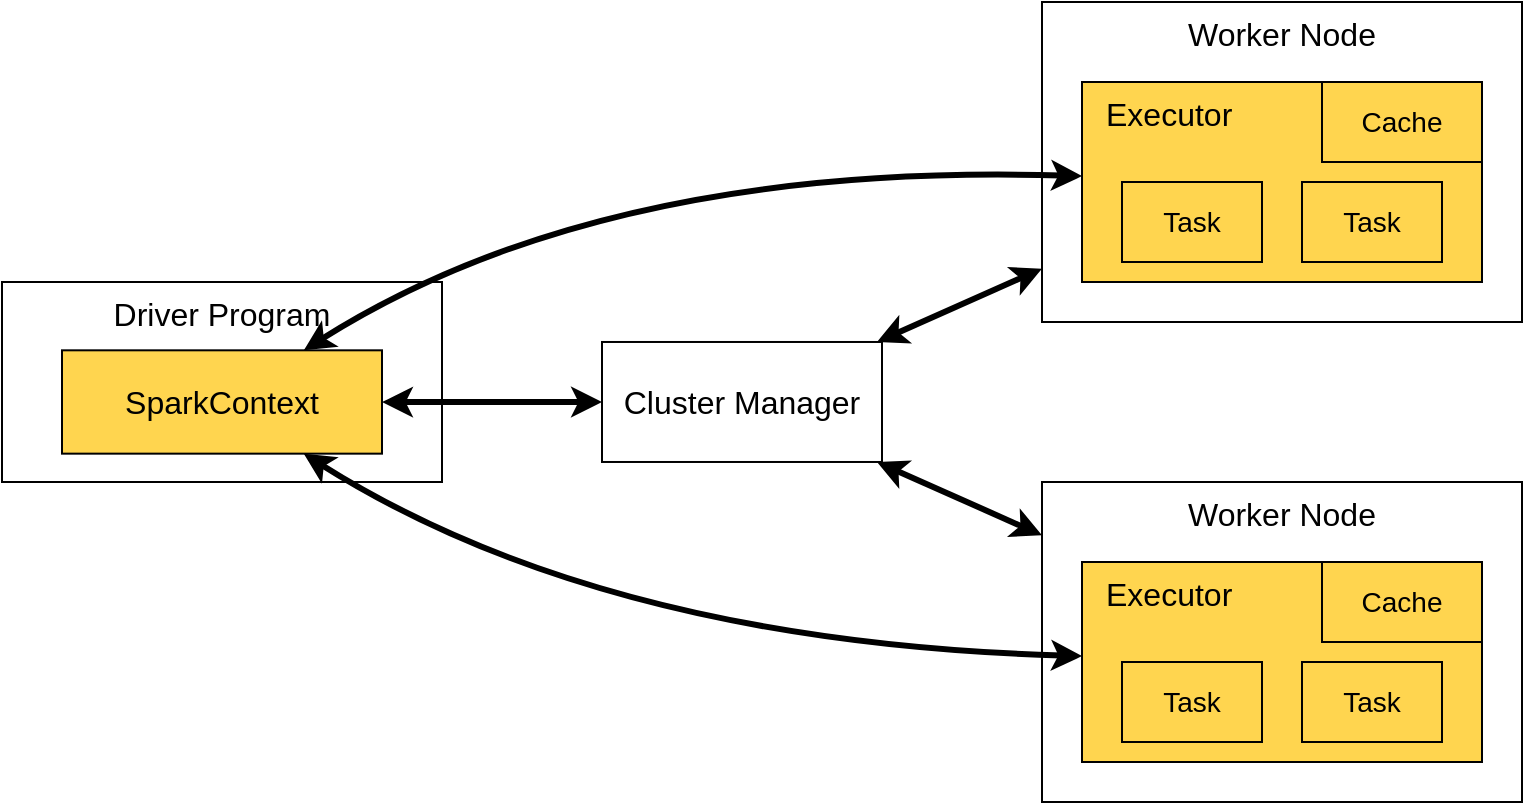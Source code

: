 <mxfile version="22.1.2" type="device" pages="3">
  <diagram name="components" id="6uwE3CmDMKnUcE6qF4KC">
    <mxGraphModel dx="1242" dy="793" grid="1" gridSize="10" guides="1" tooltips="1" connect="1" arrows="1" fold="1" page="0" pageScale="1" pageWidth="827" pageHeight="1169" math="0" shadow="0">
      <root>
        <mxCell id="0" />
        <mxCell id="1" parent="0" />
        <mxCell id="cga-R_EEq7vLaIP5d37j-1" value="Driver Program" style="rounded=0;whiteSpace=wrap;html=1;fontSize=16;verticalAlign=top;container=1;collapsible=0;recursiveResize=0;" parent="1" vertex="1">
          <mxGeometry x="140" y="180" width="220" height="100" as="geometry" />
        </mxCell>
        <mxCell id="cga-R_EEq7vLaIP5d37j-2" value="SparkContext" style="rounded=0;whiteSpace=wrap;html=1;fontSize=16;verticalAlign=middle;fillColor=#ffd54f;" parent="cga-R_EEq7vLaIP5d37j-1" vertex="1">
          <mxGeometry x="30" y="34.16" width="160" height="51.67" as="geometry" />
        </mxCell>
        <mxCell id="cga-R_EEq7vLaIP5d37j-20" style="rounded=0;orthogonalLoop=1;jettySize=auto;html=1;startArrow=classic;startFill=1;strokeWidth=3;" parent="1" source="cga-R_EEq7vLaIP5d37j-3" target="cga-R_EEq7vLaIP5d37j-6" edge="1">
          <mxGeometry relative="1" as="geometry" />
        </mxCell>
        <mxCell id="cga-R_EEq7vLaIP5d37j-21" style="rounded=0;orthogonalLoop=1;jettySize=auto;html=1;startArrow=classic;startFill=1;strokeWidth=3;" parent="1" source="cga-R_EEq7vLaIP5d37j-3" target="cga-R_EEq7vLaIP5d37j-15" edge="1">
          <mxGeometry relative="1" as="geometry" />
        </mxCell>
        <mxCell id="cga-R_EEq7vLaIP5d37j-3" value="Cluster Manager" style="rounded=0;whiteSpace=wrap;html=1;fontSize=16;verticalAlign=middle;container=1;collapsible=0;" parent="1" vertex="1">
          <mxGeometry x="440" y="209.99" width="140" height="60" as="geometry" />
        </mxCell>
        <mxCell id="cga-R_EEq7vLaIP5d37j-5" style="edgeStyle=orthogonalEdgeStyle;rounded=0;orthogonalLoop=1;jettySize=auto;html=1;entryX=0;entryY=0.5;entryDx=0;entryDy=0;startArrow=classic;startFill=1;strokeWidth=3;" parent="1" source="cga-R_EEq7vLaIP5d37j-2" target="cga-R_EEq7vLaIP5d37j-3" edge="1">
          <mxGeometry relative="1" as="geometry">
            <mxPoint x="360" y="300" as="sourcePoint" />
          </mxGeometry>
        </mxCell>
        <mxCell id="cga-R_EEq7vLaIP5d37j-6" value="Worker Node" style="rounded=0;whiteSpace=wrap;html=1;fontSize=16;verticalAlign=top;container=1;collapsible=0;" parent="1" vertex="1">
          <mxGeometry x="660" y="40" width="240" height="160" as="geometry" />
        </mxCell>
        <mxCell id="cga-R_EEq7vLaIP5d37j-7" value="Executor" style="rounded=0;whiteSpace=wrap;html=1;fontSize=16;verticalAlign=top;fillColor=#ffd54f;align=left;spacingLeft=10;" parent="cga-R_EEq7vLaIP5d37j-6" vertex="1">
          <mxGeometry x="20" y="40" width="200" height="100" as="geometry" />
        </mxCell>
        <mxCell id="cga-R_EEq7vLaIP5d37j-8" value="Cache" style="rounded=0;whiteSpace=wrap;html=1;fillColor=none;fontSize=14;" parent="cga-R_EEq7vLaIP5d37j-6" vertex="1">
          <mxGeometry x="140" y="40" width="80" height="40" as="geometry" />
        </mxCell>
        <mxCell id="cga-R_EEq7vLaIP5d37j-9" value="Task" style="rounded=0;whiteSpace=wrap;html=1;fontSize=14;fillColor=none;" parent="cga-R_EEq7vLaIP5d37j-6" vertex="1">
          <mxGeometry x="40" y="90" width="70" height="40" as="geometry" />
        </mxCell>
        <mxCell id="cga-R_EEq7vLaIP5d37j-14" value="Task" style="rounded=0;whiteSpace=wrap;html=1;fontSize=14;fillColor=none;" parent="cga-R_EEq7vLaIP5d37j-6" vertex="1">
          <mxGeometry x="130" y="90" width="70" height="40" as="geometry" />
        </mxCell>
        <mxCell id="cga-R_EEq7vLaIP5d37j-15" value="Worker Node" style="rounded=0;whiteSpace=wrap;html=1;fontSize=16;verticalAlign=top;container=1;collapsible=0;" parent="1" vertex="1">
          <mxGeometry x="660" y="280" width="240" height="160" as="geometry" />
        </mxCell>
        <mxCell id="cga-R_EEq7vLaIP5d37j-16" value="Executor" style="rounded=0;whiteSpace=wrap;html=1;fontSize=16;verticalAlign=top;fillColor=#ffd54f;align=left;spacingLeft=10;" parent="cga-R_EEq7vLaIP5d37j-15" vertex="1">
          <mxGeometry x="20" y="40" width="200" height="100" as="geometry" />
        </mxCell>
        <mxCell id="cga-R_EEq7vLaIP5d37j-17" value="Cache" style="rounded=0;whiteSpace=wrap;html=1;fillColor=none;fontSize=14;" parent="cga-R_EEq7vLaIP5d37j-15" vertex="1">
          <mxGeometry x="140" y="40" width="80" height="40" as="geometry" />
        </mxCell>
        <mxCell id="cga-R_EEq7vLaIP5d37j-18" value="Task" style="rounded=0;whiteSpace=wrap;html=1;fontSize=14;fillColor=none;" parent="cga-R_EEq7vLaIP5d37j-15" vertex="1">
          <mxGeometry x="40" y="90" width="70" height="40" as="geometry" />
        </mxCell>
        <mxCell id="cga-R_EEq7vLaIP5d37j-19" value="Task" style="rounded=0;whiteSpace=wrap;html=1;fontSize=14;fillColor=none;" parent="cga-R_EEq7vLaIP5d37j-15" vertex="1">
          <mxGeometry x="130" y="90" width="70" height="40" as="geometry" />
        </mxCell>
        <mxCell id="cga-R_EEq7vLaIP5d37j-23" value="" style="curved=1;endArrow=classic;html=1;rounded=0;startArrow=classic;startFill=1;strokeWidth=3;" parent="1" source="cga-R_EEq7vLaIP5d37j-2" target="cga-R_EEq7vLaIP5d37j-7" edge="1">
          <mxGeometry width="50" height="50" relative="1" as="geometry">
            <mxPoint x="440" y="110" as="sourcePoint" />
            <mxPoint x="490" y="60" as="targetPoint" />
            <Array as="points">
              <mxPoint x="440" y="120" />
            </Array>
          </mxGeometry>
        </mxCell>
        <mxCell id="cga-R_EEq7vLaIP5d37j-24" value="" style="curved=1;endArrow=classic;html=1;rounded=0;startArrow=classic;startFill=1;strokeWidth=3;" parent="1" source="cga-R_EEq7vLaIP5d37j-2" target="cga-R_EEq7vLaIP5d37j-16" edge="1">
          <mxGeometry width="50" height="50" relative="1" as="geometry">
            <mxPoint x="195" y="470" as="sourcePoint" />
            <mxPoint x="580" y="393" as="targetPoint" />
            <Array as="points">
              <mxPoint x="440" y="360" />
            </Array>
          </mxGeometry>
        </mxCell>
      </root>
    </mxGraphModel>
  </diagram>
  <diagram id="b59i6V6nP7IIC-NLzG2b" name="application">
    <mxGraphModel dx="828" dy="529" grid="1" gridSize="10" guides="1" tooltips="1" connect="1" arrows="1" fold="1" page="0" pageScale="1" pageWidth="827" pageHeight="1169" math="0" shadow="0">
      <root>
        <mxCell id="0" />
        <mxCell id="1" parent="0" />
        <mxCell id="NBEzxdY9oZVqOFJQBJ_--1" value="Application" style="rounded=0;whiteSpace=wrap;html=1;fontSize=18;verticalAlign=top;container=1;collapsible=0;recursiveResize=0;fillColor=#4db6ac;strokeColor=none;fontColor=#FFFFFF;" vertex="1" parent="1">
          <mxGeometry x="80" y="160" width="360" height="260" as="geometry" />
        </mxCell>
        <mxCell id="d0dwIHf-o8HOGDUgd_Ec-1" value="Job 1" style="rounded=0;whiteSpace=wrap;html=1;fontSize=16;verticalAlign=top;container=1;collapsible=0;recursiveResize=0;fillColor=#009688;strokeColor=none;fontColor=#FFFFFF;" vertex="1" parent="NBEzxdY9oZVqOFJQBJ_--1">
          <mxGeometry x="10" y="40" width="340" height="160" as="geometry" />
        </mxCell>
        <mxCell id="d0dwIHf-o8HOGDUgd_Ec-8" value="Stage 1" style="rounded=0;whiteSpace=wrap;html=1;fontSize=16;verticalAlign=top;container=1;collapsible=0;recursiveResize=0;fillColor=#00796b;strokeColor=none;fontColor=#FFFFFF;" vertex="1" parent="d0dwIHf-o8HOGDUgd_Ec-1">
          <mxGeometry x="10" y="30" width="250" height="120" as="geometry" />
        </mxCell>
        <mxCell id="d0dwIHf-o8HOGDUgd_Ec-9" value="Task Set" style="rounded=0;whiteSpace=wrap;html=1;fontSize=16;verticalAlign=top;container=1;collapsible=0;recursiveResize=0;fillColor=none;strokeColor=#004d40;fontColor=#FFFFFF;" vertex="1" parent="d0dwIHf-o8HOGDUgd_Ec-8">
          <mxGeometry x="10" y="30" width="230" height="80" as="geometry" />
        </mxCell>
        <mxCell id="d0dwIHf-o8HOGDUgd_Ec-10" value="Task 1" style="rounded=0;whiteSpace=wrap;html=1;fontSize=14;verticalAlign=middle;fillColor=#004d40;strokeColor=none;fontColor=#FFFFFF;" vertex="1" parent="d0dwIHf-o8HOGDUgd_Ec-9">
          <mxGeometry x="10" y="35" width="60" height="35" as="geometry" />
        </mxCell>
        <mxCell id="d0dwIHf-o8HOGDUgd_Ec-11" value="……" style="rounded=0;whiteSpace=wrap;html=1;fontSize=14;verticalAlign=middle;fillColor=#004d40;strokeColor=none;fontColor=#FFFFFF;" vertex="1" parent="d0dwIHf-o8HOGDUgd_Ec-9">
          <mxGeometry x="80" y="35" width="60" height="35" as="geometry" />
        </mxCell>
        <mxCell id="d0dwIHf-o8HOGDUgd_Ec-12" value="Task N" style="rounded=0;whiteSpace=wrap;html=1;fontSize=14;verticalAlign=middle;fillColor=#004d40;strokeColor=none;fontColor=#FFFFFF;" vertex="1" parent="d0dwIHf-o8HOGDUgd_Ec-9">
          <mxGeometry x="150" y="35" width="60" height="35" as="geometry" />
        </mxCell>
        <mxCell id="d0dwIHf-o8HOGDUgd_Ec-13" value="Stage 2" style="rounded=0;whiteSpace=wrap;html=1;fontSize=14;verticalAlign=middle;fillColor=#00796b;strokeColor=none;fontColor=#FFFFFF;" vertex="1" parent="d0dwIHf-o8HOGDUgd_Ec-1">
          <mxGeometry x="270" y="30" width="60" height="35" as="geometry" />
        </mxCell>
        <mxCell id="d0dwIHf-o8HOGDUgd_Ec-14" value="……" style="rounded=0;whiteSpace=wrap;html=1;fontSize=14;verticalAlign=middle;fillColor=#00796b;strokeColor=none;fontColor=#FFFFFF;" vertex="1" parent="d0dwIHf-o8HOGDUgd_Ec-1">
          <mxGeometry x="270" y="72.5" width="60" height="35" as="geometry" />
        </mxCell>
        <mxCell id="d0dwIHf-o8HOGDUgd_Ec-15" value="Stage N" style="rounded=0;whiteSpace=wrap;html=1;fontSize=14;verticalAlign=middle;fillColor=#00796b;strokeColor=none;fontColor=#FFFFFF;" vertex="1" parent="d0dwIHf-o8HOGDUgd_Ec-1">
          <mxGeometry x="270" y="115" width="60" height="35" as="geometry" />
        </mxCell>
        <mxCell id="d0dwIHf-o8HOGDUgd_Ec-16" value="Job 2" style="rounded=0;whiteSpace=wrap;html=1;fontSize=14;verticalAlign=middle;fillColor=#009688;strokeColor=none;fontColor=#FFFFFF;" vertex="1" parent="NBEzxdY9oZVqOFJQBJ_--1">
          <mxGeometry x="10" y="210" width="100" height="35" as="geometry" />
        </mxCell>
        <mxCell id="d0dwIHf-o8HOGDUgd_Ec-20" value="……" style="rounded=0;whiteSpace=wrap;html=1;fontSize=14;verticalAlign=middle;fillColor=#009688;strokeColor=none;fontColor=#FFFFFF;" vertex="1" parent="NBEzxdY9oZVqOFJQBJ_--1">
          <mxGeometry x="130" y="210" width="100" height="35" as="geometry" />
        </mxCell>
        <mxCell id="d0dwIHf-o8HOGDUgd_Ec-21" value="Job N" style="rounded=0;whiteSpace=wrap;html=1;fontSize=14;verticalAlign=middle;fillColor=#009688;strokeColor=none;fontColor=#FFFFFF;" vertex="1" parent="NBEzxdY9oZVqOFJQBJ_--1">
          <mxGeometry x="250" y="210" width="100" height="35" as="geometry" />
        </mxCell>
      </root>
    </mxGraphModel>
  </diagram>
  <diagram id="MrYexomiOqLV6IAJZaSW" name="architecture">
    <mxGraphModel dx="1394" dy="1034" grid="1" gridSize="10" guides="1" tooltips="1" connect="1" arrows="1" fold="1" page="0" pageScale="1" pageWidth="827" pageHeight="1169" math="0" shadow="0">
      <root>
        <mxCell id="0" />
        <mxCell id="1" parent="0" />
        <mxCell id="CGe04lO_PZDayqATLHTA-1" value="Standalone" style="rounded=0;whiteSpace=wrap;html=1;fontSize=18;fillColor=#8d6e63;strokeColor=none;fontColor=#FFFFFF;" vertex="1" parent="1">
          <mxGeometry x="-280" y="90" width="120" height="60" as="geometry" />
        </mxCell>
        <mxCell id="CGe04lO_PZDayqATLHTA-2" value="Mesos" style="rounded=0;whiteSpace=wrap;html=1;fontSize=18;fillColor=#8d6e63;strokeColor=none;fontColor=#FFFFFF;" vertex="1" parent="1">
          <mxGeometry x="-140" y="90" width="120" height="60" as="geometry" />
        </mxCell>
        <mxCell id="CGe04lO_PZDayqATLHTA-3" value="Yarn" style="rounded=0;whiteSpace=wrap;html=1;fontSize=18;fillColor=#8d6e63;strokeColor=none;fontColor=#FFFFFF;" vertex="1" parent="1">
          <mxGeometry y="90" width="120" height="60" as="geometry" />
        </mxCell>
        <mxCell id="CGe04lO_PZDayqATLHTA-4" value="Kubernetes" style="rounded=0;whiteSpace=wrap;html=1;fontSize=18;fillColor=#8d6e63;strokeColor=none;fontColor=#FFFFFF;" vertex="1" parent="1">
          <mxGeometry x="140" y="90" width="120" height="60" as="geometry" />
        </mxCell>
        <mxCell id="CGe04lO_PZDayqATLHTA-5" value="Spark Core API" style="rounded=0;whiteSpace=wrap;html=1;fontSize=18;verticalAlign=top;container=1;recursiveResize=0;collapsible=0;fillColor=#009688;strokeColor=none;fontColor=#FFFFFF;" vertex="1" parent="1">
          <mxGeometry x="-280" y="-20" width="540" height="90" as="geometry" />
        </mxCell>
        <mxCell id="CGe04lO_PZDayqATLHTA-10" value="Java" style="rounded=0;whiteSpace=wrap;html=1;fontSize=18;strokeColor=none;fillColor=#00796b;fontColor=#FFFFFF;" vertex="1" parent="CGe04lO_PZDayqATLHTA-5">
          <mxGeometry x="20" y="40" width="60" height="40" as="geometry" />
        </mxCell>
        <mxCell id="CGe04lO_PZDayqATLHTA-11" value="Scala" style="rounded=0;whiteSpace=wrap;html=1;fontSize=18;strokeColor=none;fillColor=#00796b;fontColor=#FFFFFF;" vertex="1" parent="CGe04lO_PZDayqATLHTA-5">
          <mxGeometry x="130" y="40" width="60" height="40" as="geometry" />
        </mxCell>
        <mxCell id="CGe04lO_PZDayqATLHTA-12" value="Python" style="rounded=0;whiteSpace=wrap;html=1;fontSize=18;strokeColor=none;fillColor=#00796b;fontColor=#FFFFFF;" vertex="1" parent="CGe04lO_PZDayqATLHTA-5">
          <mxGeometry x="240" y="40" width="60" height="40" as="geometry" />
        </mxCell>
        <mxCell id="CGe04lO_PZDayqATLHTA-13" value="R" style="rounded=0;whiteSpace=wrap;html=1;fontSize=18;strokeColor=none;fillColor=#00796b;fontColor=#FFFFFF;" vertex="1" parent="CGe04lO_PZDayqATLHTA-5">
          <mxGeometry x="350" y="40" width="60" height="40" as="geometry" />
        </mxCell>
        <mxCell id="CGe04lO_PZDayqATLHTA-14" value="SQL" style="rounded=0;whiteSpace=wrap;html=1;fontSize=18;strokeColor=none;fillColor=#00796b;fontColor=#FFFFFF;" vertex="1" parent="CGe04lO_PZDayqATLHTA-5">
          <mxGeometry x="460" y="40" width="60" height="40" as="geometry" />
        </mxCell>
        <mxCell id="CGe04lO_PZDayqATLHTA-6" value="Spark&lt;br&gt;SQL" style="rounded=0;whiteSpace=wrap;html=1;fontSize=18;fillColor=#2196f3;strokeColor=none;fontColor=#FFFFFF;" vertex="1" parent="1">
          <mxGeometry x="-280" y="-120" width="120" height="80" as="geometry" />
        </mxCell>
        <mxCell id="CGe04lO_PZDayqATLHTA-7" value="Spark&lt;br style=&quot;border-color: var(--border-color);&quot;&gt;Streaming" style="rounded=0;whiteSpace=wrap;html=1;fontSize=18;fillColor=#2196f3;strokeColor=none;fontColor=#FFFFFF;" vertex="1" parent="1">
          <mxGeometry x="-140" y="-120" width="120" height="80" as="geometry" />
        </mxCell>
        <mxCell id="CGe04lO_PZDayqATLHTA-8" value="Spark&lt;br&gt;MLlib" style="rounded=0;whiteSpace=wrap;html=1;fontSize=18;fillColor=#2196f3;strokeColor=none;fontColor=#FFFFFF;" vertex="1" parent="1">
          <mxGeometry y="-120" width="120" height="80" as="geometry" />
        </mxCell>
        <mxCell id="CGe04lO_PZDayqATLHTA-9" value="Spark&lt;br&gt;GraphX" style="rounded=0;whiteSpace=wrap;html=1;fontSize=18;fillColor=#2196f3;strokeColor=none;fontColor=#FFFFFF;" vertex="1" parent="1">
          <mxGeometry x="140" y="-120" width="120" height="80" as="geometry" />
        </mxCell>
      </root>
    </mxGraphModel>
  </diagram>
</mxfile>
